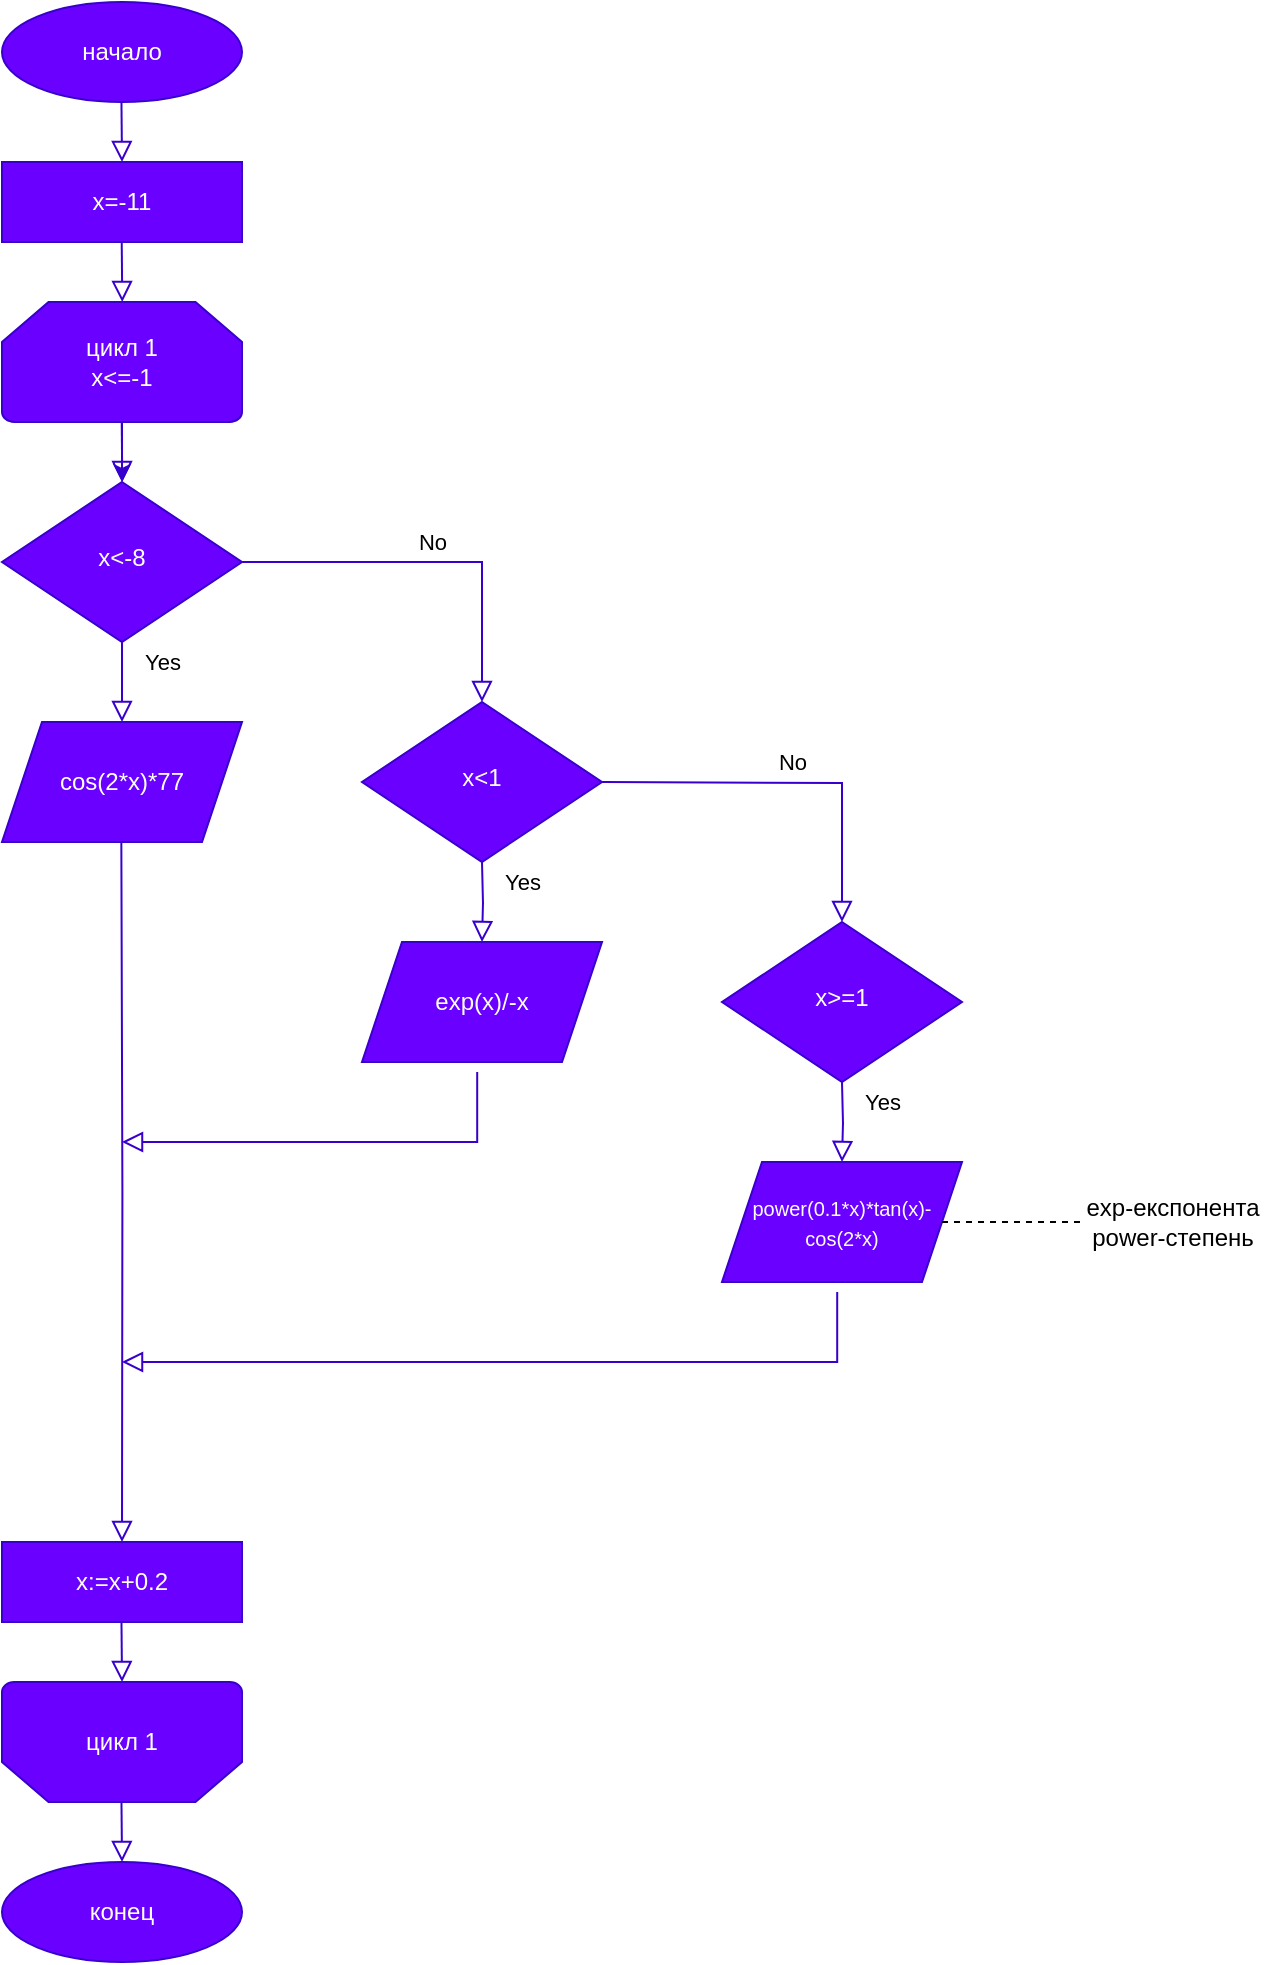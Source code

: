 <mxfile version="22.0.2" type="device">
  <diagram id="C5RBs43oDa-KdzZeNtuy" name="Page-1">
    <mxGraphModel dx="726" dy="1272" grid="1" gridSize="10" guides="1" tooltips="1" connect="1" arrows="1" fold="1" page="1" pageScale="1" pageWidth="827" pageHeight="1169" math="0" shadow="0">
      <root>
        <mxCell id="WIyWlLk6GJQsqaUBKTNV-0" />
        <mxCell id="WIyWlLk6GJQsqaUBKTNV-1" parent="WIyWlLk6GJQsqaUBKTNV-0" />
        <mxCell id="WIyWlLk6GJQsqaUBKTNV-4" value="Yes" style="rounded=0;html=1;jettySize=auto;orthogonalLoop=1;fontSize=11;endArrow=block;endFill=0;endSize=8;strokeWidth=1;shadow=0;labelBackgroundColor=none;edgeStyle=orthogonalEdgeStyle;fillColor=#6a00ff;strokeColor=#3700CC;" parent="WIyWlLk6GJQsqaUBKTNV-1" source="WIyWlLk6GJQsqaUBKTNV-6" edge="1">
          <mxGeometry x="-0.506" y="20" relative="1" as="geometry">
            <mxPoint as="offset" />
            <mxPoint x="220" y="430" as="targetPoint" />
          </mxGeometry>
        </mxCell>
        <mxCell id="WIyWlLk6GJQsqaUBKTNV-5" value="No" style="edgeStyle=orthogonalEdgeStyle;rounded=0;html=1;jettySize=auto;orthogonalLoop=1;fontSize=11;endArrow=block;endFill=0;endSize=8;strokeWidth=1;shadow=0;labelBackgroundColor=none;entryX=0.5;entryY=0;entryDx=0;entryDy=0;fillColor=#6a00ff;strokeColor=#3700CC;" parent="WIyWlLk6GJQsqaUBKTNV-1" source="WIyWlLk6GJQsqaUBKTNV-6" target="O6kwRCL_06sW0Yhjf2Mc-11" edge="1">
          <mxGeometry y="10" relative="1" as="geometry">
            <mxPoint as="offset" />
            <mxPoint x="400" y="430" as="targetPoint" />
          </mxGeometry>
        </mxCell>
        <mxCell id="WIyWlLk6GJQsqaUBKTNV-6" value="x&amp;lt;-8" style="rhombus;whiteSpace=wrap;html=1;shadow=0;fontFamily=Helvetica;fontSize=12;align=center;strokeWidth=1;spacing=6;spacingTop=-4;fillColor=#6a00ff;fontColor=#ffffff;strokeColor=#3700CC;" parent="WIyWlLk6GJQsqaUBKTNV-1" vertex="1">
          <mxGeometry x="160" y="310" width="120" height="80" as="geometry" />
        </mxCell>
        <mxCell id="O6kwRCL_06sW0Yhjf2Mc-0" value="x=-11" style="rounded=0;whiteSpace=wrap;html=1;fillColor=#6a00ff;fontColor=#ffffff;strokeColor=#3700CC;" parent="WIyWlLk6GJQsqaUBKTNV-1" vertex="1">
          <mxGeometry x="160" y="150" width="120" height="40" as="geometry" />
        </mxCell>
        <mxCell id="O6kwRCL_06sW0Yhjf2Mc-1" value="" style="rounded=0;html=1;jettySize=auto;orthogonalLoop=1;fontSize=11;endArrow=block;endFill=0;endSize=8;strokeWidth=1;shadow=0;labelBackgroundColor=none;edgeStyle=orthogonalEdgeStyle;fillColor=#6a00ff;strokeColor=#3700CC;" parent="WIyWlLk6GJQsqaUBKTNV-1" edge="1">
          <mxGeometry relative="1" as="geometry">
            <mxPoint x="219.73" y="120" as="sourcePoint" />
            <mxPoint x="220" y="150" as="targetPoint" />
          </mxGeometry>
        </mxCell>
        <mxCell id="O6kwRCL_06sW0Yhjf2Mc-2" value="начало" style="ellipse;whiteSpace=wrap;html=1;fillColor=#6a00ff;fontColor=#ffffff;strokeColor=#3700CC;" parent="WIyWlLk6GJQsqaUBKTNV-1" vertex="1">
          <mxGeometry x="160" y="70" width="120" height="50" as="geometry" />
        </mxCell>
        <mxCell id="O6kwRCL_06sW0Yhjf2Mc-36" value="" style="edgeStyle=orthogonalEdgeStyle;rounded=0;orthogonalLoop=1;jettySize=auto;html=1;fillColor=#6a00ff;strokeColor=#3700CC;" parent="WIyWlLk6GJQsqaUBKTNV-1" source="O6kwRCL_06sW0Yhjf2Mc-4" target="WIyWlLk6GJQsqaUBKTNV-6" edge="1">
          <mxGeometry relative="1" as="geometry" />
        </mxCell>
        <mxCell id="O6kwRCL_06sW0Yhjf2Mc-4" value="цикл 1&lt;br&gt;x&amp;lt;=-1" style="strokeWidth=1;html=1;shape=mxgraph.flowchart.loop_limit;whiteSpace=wrap;fillColor=#6a00ff;fontColor=#ffffff;strokeColor=#3700CC;" parent="WIyWlLk6GJQsqaUBKTNV-1" vertex="1">
          <mxGeometry x="160" y="220" width="120" height="60" as="geometry" />
        </mxCell>
        <mxCell id="O6kwRCL_06sW0Yhjf2Mc-6" value="cos(2*x)*77" style="shape=parallelogram;perimeter=parallelogramPerimeter;whiteSpace=wrap;html=1;fixedSize=1;fillColor=#6a00ff;fontColor=#ffffff;strokeColor=#3700CC;" parent="WIyWlLk6GJQsqaUBKTNV-1" vertex="1">
          <mxGeometry x="160" y="430" width="120" height="60" as="geometry" />
        </mxCell>
        <mxCell id="O6kwRCL_06sW0Yhjf2Mc-8" value="" style="rounded=0;html=1;jettySize=auto;orthogonalLoop=1;fontSize=11;endArrow=block;endFill=0;endSize=8;strokeWidth=1;shadow=0;labelBackgroundColor=none;edgeStyle=orthogonalEdgeStyle;fillColor=#6a00ff;strokeColor=#3700CC;" parent="WIyWlLk6GJQsqaUBKTNV-1" edge="1">
          <mxGeometry relative="1" as="geometry">
            <mxPoint x="219.86" y="190" as="sourcePoint" />
            <mxPoint x="220.13" y="220" as="targetPoint" />
          </mxGeometry>
        </mxCell>
        <mxCell id="O6kwRCL_06sW0Yhjf2Mc-9" value="" style="rounded=0;html=1;jettySize=auto;orthogonalLoop=1;fontSize=11;endArrow=block;endFill=0;endSize=8;strokeWidth=1;shadow=0;labelBackgroundColor=none;edgeStyle=orthogonalEdgeStyle;fillColor=#6a00ff;strokeColor=#3700CC;" parent="WIyWlLk6GJQsqaUBKTNV-1" edge="1">
          <mxGeometry relative="1" as="geometry">
            <mxPoint x="219.86" y="280" as="sourcePoint" />
            <mxPoint x="220.13" y="310" as="targetPoint" />
          </mxGeometry>
        </mxCell>
        <mxCell id="O6kwRCL_06sW0Yhjf2Mc-11" value="x&amp;lt;1" style="rhombus;whiteSpace=wrap;html=1;shadow=0;fontFamily=Helvetica;fontSize=12;align=center;strokeWidth=1;spacing=6;spacingTop=-4;fillColor=#6a00ff;fontColor=#ffffff;strokeColor=#3700CC;" parent="WIyWlLk6GJQsqaUBKTNV-1" vertex="1">
          <mxGeometry x="340" y="420" width="120" height="80" as="geometry" />
        </mxCell>
        <mxCell id="O6kwRCL_06sW0Yhjf2Mc-12" value="" style="rounded=0;html=1;jettySize=auto;orthogonalLoop=1;fontSize=11;endArrow=block;endFill=0;endSize=8;strokeWidth=1;shadow=0;labelBackgroundColor=none;edgeStyle=orthogonalEdgeStyle;fillColor=#6a00ff;strokeColor=#3700CC;" parent="WIyWlLk6GJQsqaUBKTNV-1" edge="1">
          <mxGeometry x="-0.506" y="20" relative="1" as="geometry">
            <mxPoint as="offset" />
            <mxPoint x="219.67" y="490" as="sourcePoint" />
            <mxPoint x="220" y="840" as="targetPoint" />
          </mxGeometry>
        </mxCell>
        <mxCell id="O6kwRCL_06sW0Yhjf2Mc-13" value="Yes" style="rounded=0;html=1;jettySize=auto;orthogonalLoop=1;fontSize=11;endArrow=block;endFill=0;endSize=8;strokeWidth=1;shadow=0;labelBackgroundColor=none;edgeStyle=orthogonalEdgeStyle;fillColor=#6a00ff;strokeColor=#3700CC;" parent="WIyWlLk6GJQsqaUBKTNV-1" edge="1">
          <mxGeometry x="-0.506" y="20" relative="1" as="geometry">
            <mxPoint as="offset" />
            <mxPoint x="400" y="500" as="sourcePoint" />
            <mxPoint x="400" y="540" as="targetPoint" />
          </mxGeometry>
        </mxCell>
        <mxCell id="O6kwRCL_06sW0Yhjf2Mc-14" value="exp(x)/-x" style="shape=parallelogram;perimeter=parallelogramPerimeter;whiteSpace=wrap;html=1;fixedSize=1;fillColor=#6a00ff;fontColor=#ffffff;strokeColor=#3700CC;" parent="WIyWlLk6GJQsqaUBKTNV-1" vertex="1">
          <mxGeometry x="340" y="540" width="120" height="60" as="geometry" />
        </mxCell>
        <mxCell id="O6kwRCL_06sW0Yhjf2Mc-17" value="" style="edgeStyle=orthogonalEdgeStyle;rounded=0;html=1;jettySize=auto;orthogonalLoop=1;fontSize=11;endArrow=block;endFill=0;endSize=8;strokeWidth=1;shadow=0;labelBackgroundColor=none;exitX=0.48;exitY=1.084;exitDx=0;exitDy=0;exitPerimeter=0;fillColor=#6a00ff;strokeColor=#3700CC;" parent="WIyWlLk6GJQsqaUBKTNV-1" source="O6kwRCL_06sW0Yhjf2Mc-14" edge="1">
          <mxGeometry y="10" relative="1" as="geometry">
            <mxPoint as="offset" />
            <mxPoint x="280" y="640" as="sourcePoint" />
            <mxPoint x="220" y="640" as="targetPoint" />
            <Array as="points">
              <mxPoint x="398" y="640" />
            </Array>
          </mxGeometry>
        </mxCell>
        <mxCell id="O6kwRCL_06sW0Yhjf2Mc-24" value="No" style="edgeStyle=orthogonalEdgeStyle;rounded=0;html=1;jettySize=auto;orthogonalLoop=1;fontSize=11;endArrow=block;endFill=0;endSize=8;strokeWidth=1;shadow=0;labelBackgroundColor=none;entryX=0.5;entryY=0;entryDx=0;entryDy=0;fillColor=#6a00ff;strokeColor=#3700CC;" parent="WIyWlLk6GJQsqaUBKTNV-1" target="O6kwRCL_06sW0Yhjf2Mc-25" edge="1">
          <mxGeometry y="10" relative="1" as="geometry">
            <mxPoint as="offset" />
            <mxPoint x="460" y="460" as="sourcePoint" />
            <mxPoint x="580" y="540" as="targetPoint" />
          </mxGeometry>
        </mxCell>
        <mxCell id="O6kwRCL_06sW0Yhjf2Mc-25" value="x&amp;gt;=1" style="rhombus;whiteSpace=wrap;html=1;shadow=0;fontFamily=Helvetica;fontSize=12;align=center;strokeWidth=1;spacing=6;spacingTop=-4;fillColor=#6a00ff;fontColor=#ffffff;strokeColor=#3700CC;" parent="WIyWlLk6GJQsqaUBKTNV-1" vertex="1">
          <mxGeometry x="520" y="530" width="120" height="80" as="geometry" />
        </mxCell>
        <mxCell id="O6kwRCL_06sW0Yhjf2Mc-26" value="Yes" style="rounded=0;html=1;jettySize=auto;orthogonalLoop=1;fontSize=11;endArrow=block;endFill=0;endSize=8;strokeWidth=1;shadow=0;labelBackgroundColor=none;edgeStyle=orthogonalEdgeStyle;fillColor=#6a00ff;strokeColor=#3700CC;" parent="WIyWlLk6GJQsqaUBKTNV-1" edge="1">
          <mxGeometry x="-0.506" y="20" relative="1" as="geometry">
            <mxPoint as="offset" />
            <mxPoint x="580" y="610" as="sourcePoint" />
            <mxPoint x="580" y="650" as="targetPoint" />
          </mxGeometry>
        </mxCell>
        <mxCell id="O6kwRCL_06sW0Yhjf2Mc-27" value="&lt;font style=&quot;font-size: 10px;&quot;&gt;power(0.1*x)*tan(x)-cos(2*x)&lt;/font&gt;" style="shape=parallelogram;perimeter=parallelogramPerimeter;whiteSpace=wrap;html=1;fixedSize=1;fillColor=#6a00ff;fontColor=#ffffff;strokeColor=#3700CC;" parent="WIyWlLk6GJQsqaUBKTNV-1" vertex="1">
          <mxGeometry x="520" y="650" width="120" height="60" as="geometry" />
        </mxCell>
        <mxCell id="O6kwRCL_06sW0Yhjf2Mc-28" value="" style="edgeStyle=orthogonalEdgeStyle;rounded=0;html=1;jettySize=auto;orthogonalLoop=1;fontSize=11;endArrow=block;endFill=0;endSize=8;strokeWidth=1;shadow=0;labelBackgroundColor=none;exitX=0.48;exitY=1.084;exitDx=0;exitDy=0;exitPerimeter=0;fillColor=#6a00ff;strokeColor=#3700CC;" parent="WIyWlLk6GJQsqaUBKTNV-1" source="O6kwRCL_06sW0Yhjf2Mc-27" edge="1">
          <mxGeometry y="10" relative="1" as="geometry">
            <mxPoint as="offset" />
            <mxPoint x="460" y="750" as="sourcePoint" />
            <mxPoint x="220" y="750" as="targetPoint" />
            <Array as="points">
              <mxPoint x="578" y="750" />
              <mxPoint x="220" y="750" />
            </Array>
          </mxGeometry>
        </mxCell>
        <mxCell id="O6kwRCL_06sW0Yhjf2Mc-33" value="x:=x+0.2" style="rounded=0;whiteSpace=wrap;html=1;fillColor=#6a00ff;fontColor=#ffffff;strokeColor=#3700CC;" parent="WIyWlLk6GJQsqaUBKTNV-1" vertex="1">
          <mxGeometry x="160" y="840" width="120" height="40" as="geometry" />
        </mxCell>
        <mxCell id="O6kwRCL_06sW0Yhjf2Mc-34" value="цикл 1" style="strokeWidth=1;html=1;shape=mxgraph.flowchart.loop_limit;whiteSpace=wrap;direction=west;fillColor=#6a00ff;fontColor=#ffffff;strokeColor=#3700CC;" parent="WIyWlLk6GJQsqaUBKTNV-1" vertex="1">
          <mxGeometry x="160" y="910" width="120" height="60" as="geometry" />
        </mxCell>
        <mxCell id="O6kwRCL_06sW0Yhjf2Mc-35" value="конец" style="ellipse;whiteSpace=wrap;html=1;fillColor=#6a00ff;fontColor=#ffffff;strokeColor=#3700CC;" parent="WIyWlLk6GJQsqaUBKTNV-1" vertex="1">
          <mxGeometry x="160" y="1000" width="120" height="50" as="geometry" />
        </mxCell>
        <mxCell id="O6kwRCL_06sW0Yhjf2Mc-37" value="" style="rounded=0;html=1;jettySize=auto;orthogonalLoop=1;fontSize=11;endArrow=block;endFill=0;endSize=8;strokeWidth=1;shadow=0;labelBackgroundColor=none;edgeStyle=orthogonalEdgeStyle;fillColor=#6a00ff;strokeColor=#3700CC;" parent="WIyWlLk6GJQsqaUBKTNV-1" edge="1">
          <mxGeometry relative="1" as="geometry">
            <mxPoint x="219.74" y="880" as="sourcePoint" />
            <mxPoint x="220.01" y="910" as="targetPoint" />
          </mxGeometry>
        </mxCell>
        <mxCell id="O6kwRCL_06sW0Yhjf2Mc-38" value="" style="rounded=0;html=1;jettySize=auto;orthogonalLoop=1;fontSize=11;endArrow=block;endFill=0;endSize=8;strokeWidth=1;shadow=0;labelBackgroundColor=none;edgeStyle=orthogonalEdgeStyle;fillColor=#6a00ff;strokeColor=#3700CC;" parent="WIyWlLk6GJQsqaUBKTNV-1" edge="1">
          <mxGeometry relative="1" as="geometry">
            <mxPoint x="219.74" y="970" as="sourcePoint" />
            <mxPoint x="220.01" y="1000" as="targetPoint" />
          </mxGeometry>
        </mxCell>
        <mxCell id="kGHbOvFJ6J4N7Mb-wRFe-0" value="" style="endArrow=none;dashed=1;html=1;rounded=0;exitX=1;exitY=0.5;exitDx=0;exitDy=0;" edge="1" parent="WIyWlLk6GJQsqaUBKTNV-1" source="O6kwRCL_06sW0Yhjf2Mc-27">
          <mxGeometry width="50" height="50" relative="1" as="geometry">
            <mxPoint x="620" y="590" as="sourcePoint" />
            <mxPoint x="700" y="680" as="targetPoint" />
            <Array as="points">
              <mxPoint x="660" y="680" />
            </Array>
          </mxGeometry>
        </mxCell>
        <mxCell id="kGHbOvFJ6J4N7Mb-wRFe-1" value="exp-експонента&lt;br&gt;power-степень" style="text;html=1;align=center;verticalAlign=middle;resizable=0;points=[];autosize=1;strokeColor=none;fillColor=none;" vertex="1" parent="WIyWlLk6GJQsqaUBKTNV-1">
          <mxGeometry x="690" y="660" width="110" height="40" as="geometry" />
        </mxCell>
      </root>
    </mxGraphModel>
  </diagram>
</mxfile>
